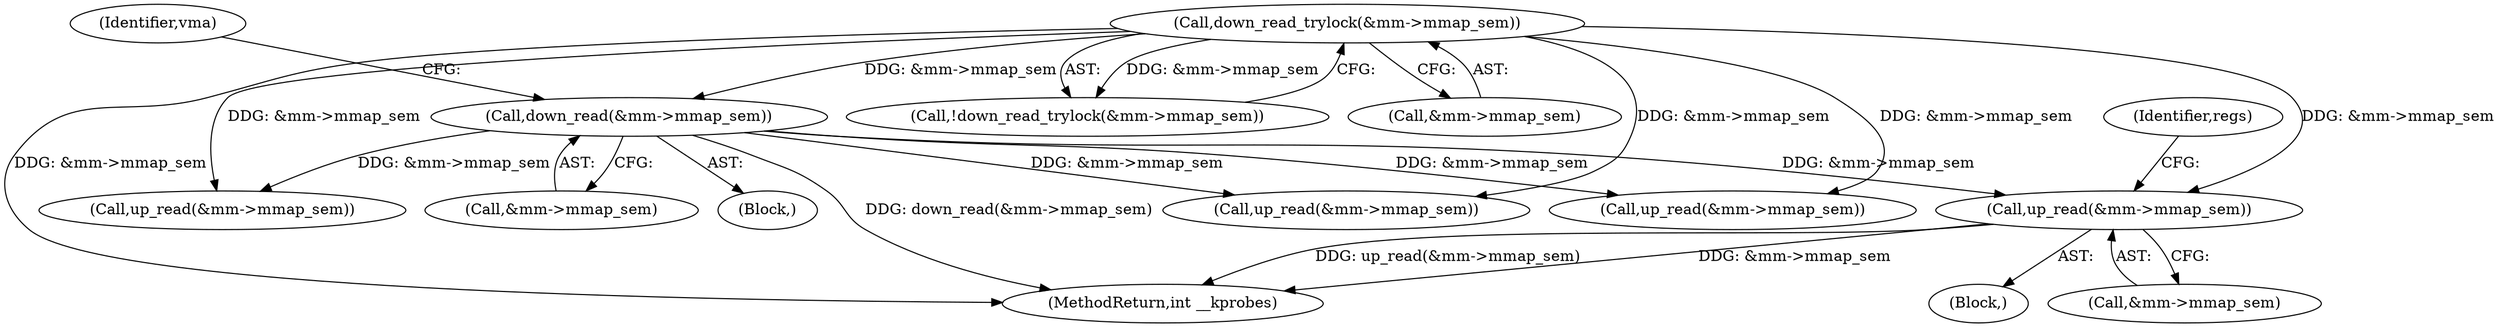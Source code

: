 digraph "0_linux_a8b0ca17b80e92faab46ee7179ba9e99ccb61233_20@API" {
"1000517" [label="(Call,up_read(&mm->mmap_sem))"];
"1000224" [label="(Call,down_read_trylock(&mm->mmap_sem))"];
"1000241" [label="(Call,down_read(&mm->mmap_sem))"];
"1000229" [label="(Block,)"];
"1000517" [label="(Call,up_read(&mm->mmap_sem))"];
"1000247" [label="(Identifier,vma)"];
"1000224" [label="(Call,down_read_trylock(&mm->mmap_sem))"];
"1000557" [label="(MethodReturn,int __kprobes)"];
"1000474" [label="(Call,up_read(&mm->mmap_sem))"];
"1000223" [label="(Call,!down_read_trylock(&mm->mmap_sem))"];
"1000242" [label="(Call,&mm->mmap_sem)"];
"1000225" [label="(Call,&mm->mmap_sem)"];
"1000502" [label="(Call,up_read(&mm->mmap_sem))"];
"1000125" [label="(Block,)"];
"1000241" [label="(Call,down_read(&mm->mmap_sem))"];
"1000524" [label="(Identifier,regs)"];
"1000518" [label="(Call,&mm->mmap_sem)"];
"1000466" [label="(Call,up_read(&mm->mmap_sem))"];
"1000517" -> "1000125"  [label="AST: "];
"1000517" -> "1000518"  [label="CFG: "];
"1000518" -> "1000517"  [label="AST: "];
"1000524" -> "1000517"  [label="CFG: "];
"1000517" -> "1000557"  [label="DDG: &mm->mmap_sem"];
"1000517" -> "1000557"  [label="DDG: up_read(&mm->mmap_sem)"];
"1000224" -> "1000517"  [label="DDG: &mm->mmap_sem"];
"1000241" -> "1000517"  [label="DDG: &mm->mmap_sem"];
"1000224" -> "1000223"  [label="AST: "];
"1000224" -> "1000225"  [label="CFG: "];
"1000225" -> "1000224"  [label="AST: "];
"1000223" -> "1000224"  [label="CFG: "];
"1000224" -> "1000557"  [label="DDG: &mm->mmap_sem"];
"1000224" -> "1000223"  [label="DDG: &mm->mmap_sem"];
"1000224" -> "1000241"  [label="DDG: &mm->mmap_sem"];
"1000224" -> "1000466"  [label="DDG: &mm->mmap_sem"];
"1000224" -> "1000474"  [label="DDG: &mm->mmap_sem"];
"1000224" -> "1000502"  [label="DDG: &mm->mmap_sem"];
"1000241" -> "1000229"  [label="AST: "];
"1000241" -> "1000242"  [label="CFG: "];
"1000242" -> "1000241"  [label="AST: "];
"1000247" -> "1000241"  [label="CFG: "];
"1000241" -> "1000557"  [label="DDG: down_read(&mm->mmap_sem)"];
"1000241" -> "1000466"  [label="DDG: &mm->mmap_sem"];
"1000241" -> "1000474"  [label="DDG: &mm->mmap_sem"];
"1000241" -> "1000502"  [label="DDG: &mm->mmap_sem"];
}
